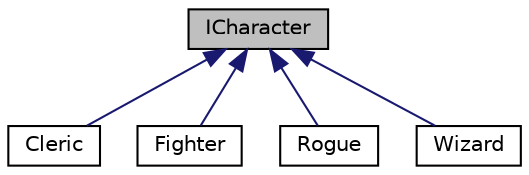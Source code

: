 digraph "ICharacter"
{
 // LATEX_PDF_SIZE
  edge [fontname="Helvetica",fontsize="10",labelfontname="Helvetica",labelfontsize="10"];
  node [fontname="Helvetica",fontsize="10",shape=record];
  Node1 [label="ICharacter",height=0.2,width=0.4,color="black", fillcolor="grey75", style="filled", fontcolor="black",tooltip=" "];
  Node1 -> Node2 [dir="back",color="midnightblue",fontsize="10",style="solid",fontname="Helvetica"];
  Node2 [label="Cleric",height=0.2,width=0.4,color="black", fillcolor="white", style="filled",URL="$classCleric.html",tooltip=" "];
  Node1 -> Node3 [dir="back",color="midnightblue",fontsize="10",style="solid",fontname="Helvetica"];
  Node3 [label="Fighter",height=0.2,width=0.4,color="black", fillcolor="white", style="filled",URL="$classFighter.html",tooltip=" "];
  Node1 -> Node4 [dir="back",color="midnightblue",fontsize="10",style="solid",fontname="Helvetica"];
  Node4 [label="Rogue",height=0.2,width=0.4,color="black", fillcolor="white", style="filled",URL="$classRogue.html",tooltip=" "];
  Node1 -> Node5 [dir="back",color="midnightblue",fontsize="10",style="solid",fontname="Helvetica"];
  Node5 [label="Wizard",height=0.2,width=0.4,color="black", fillcolor="white", style="filled",URL="$classWizard.html",tooltip=" "];
}
